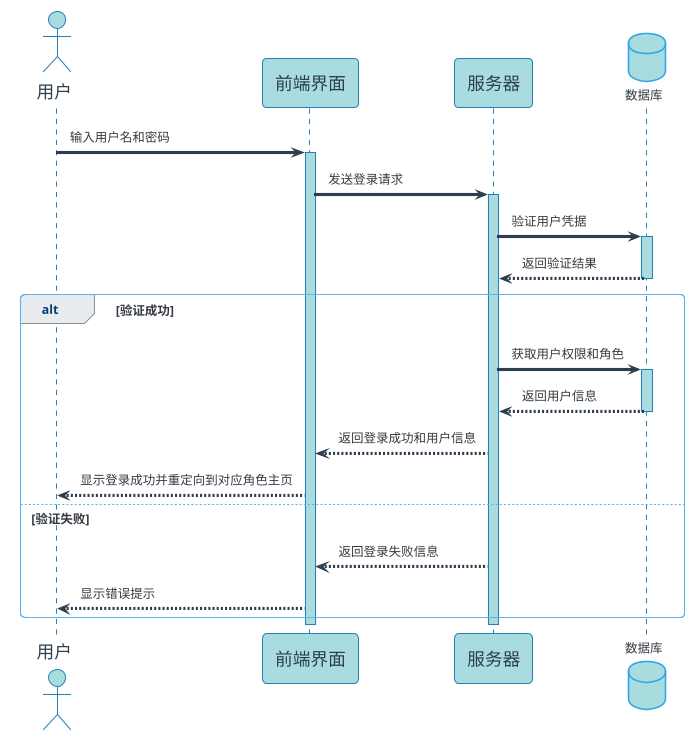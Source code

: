 @startuml
!theme cerulean
skinparam backgroundColor #FFFFFF
skinparam sequence {
    ArrowColor #2C3E50
    ActorBorderColor #2980B9
    LifeLineBorderColor #2980B9
    LifeLineBackgroundColor #A9DCDF
    
    ParticipantBorderColor #2980B9
    ParticipantBackgroundColor #A9DCDF
    ParticipantFontName 微软雅黑
    ParticipantFontSize 17
    ParticipantFontColor #2C3E50
    
    ActorBackgroundColor #A9DCDF
    ActorFontColor #2C3E50
    ActorFontSize 17
    ActorFontName 微软雅黑
}

actor 用户 as User
participant "前端界面" as Frontend #A9DCDF
participant "服务器" as Server #A9DCDF
database "数据库" as DB #A9DCDF

User -> Frontend: 输入用户名和密码
activate Frontend
Frontend -> Server: 发送登录请求
activate Server

Server -> DB: 验证用户凭据
activate DB
DB --> Server: 返回验证结果
deactivate DB

alt 验证成功
    Server -> DB: 获取用户权限和角色
    activate DB
    DB --> Server: 返回用户信息
    deactivate DB
    
    Server --> Frontend: 返回登录成功和用户信息
    Frontend --> User: 显示登录成功并重定向到对应角色主页
else 验证失败
    Server --> Frontend: 返回登录失败信息
    Frontend --> User: 显示错误提示
end

deactivate Server
deactivate Frontend

@enduml
